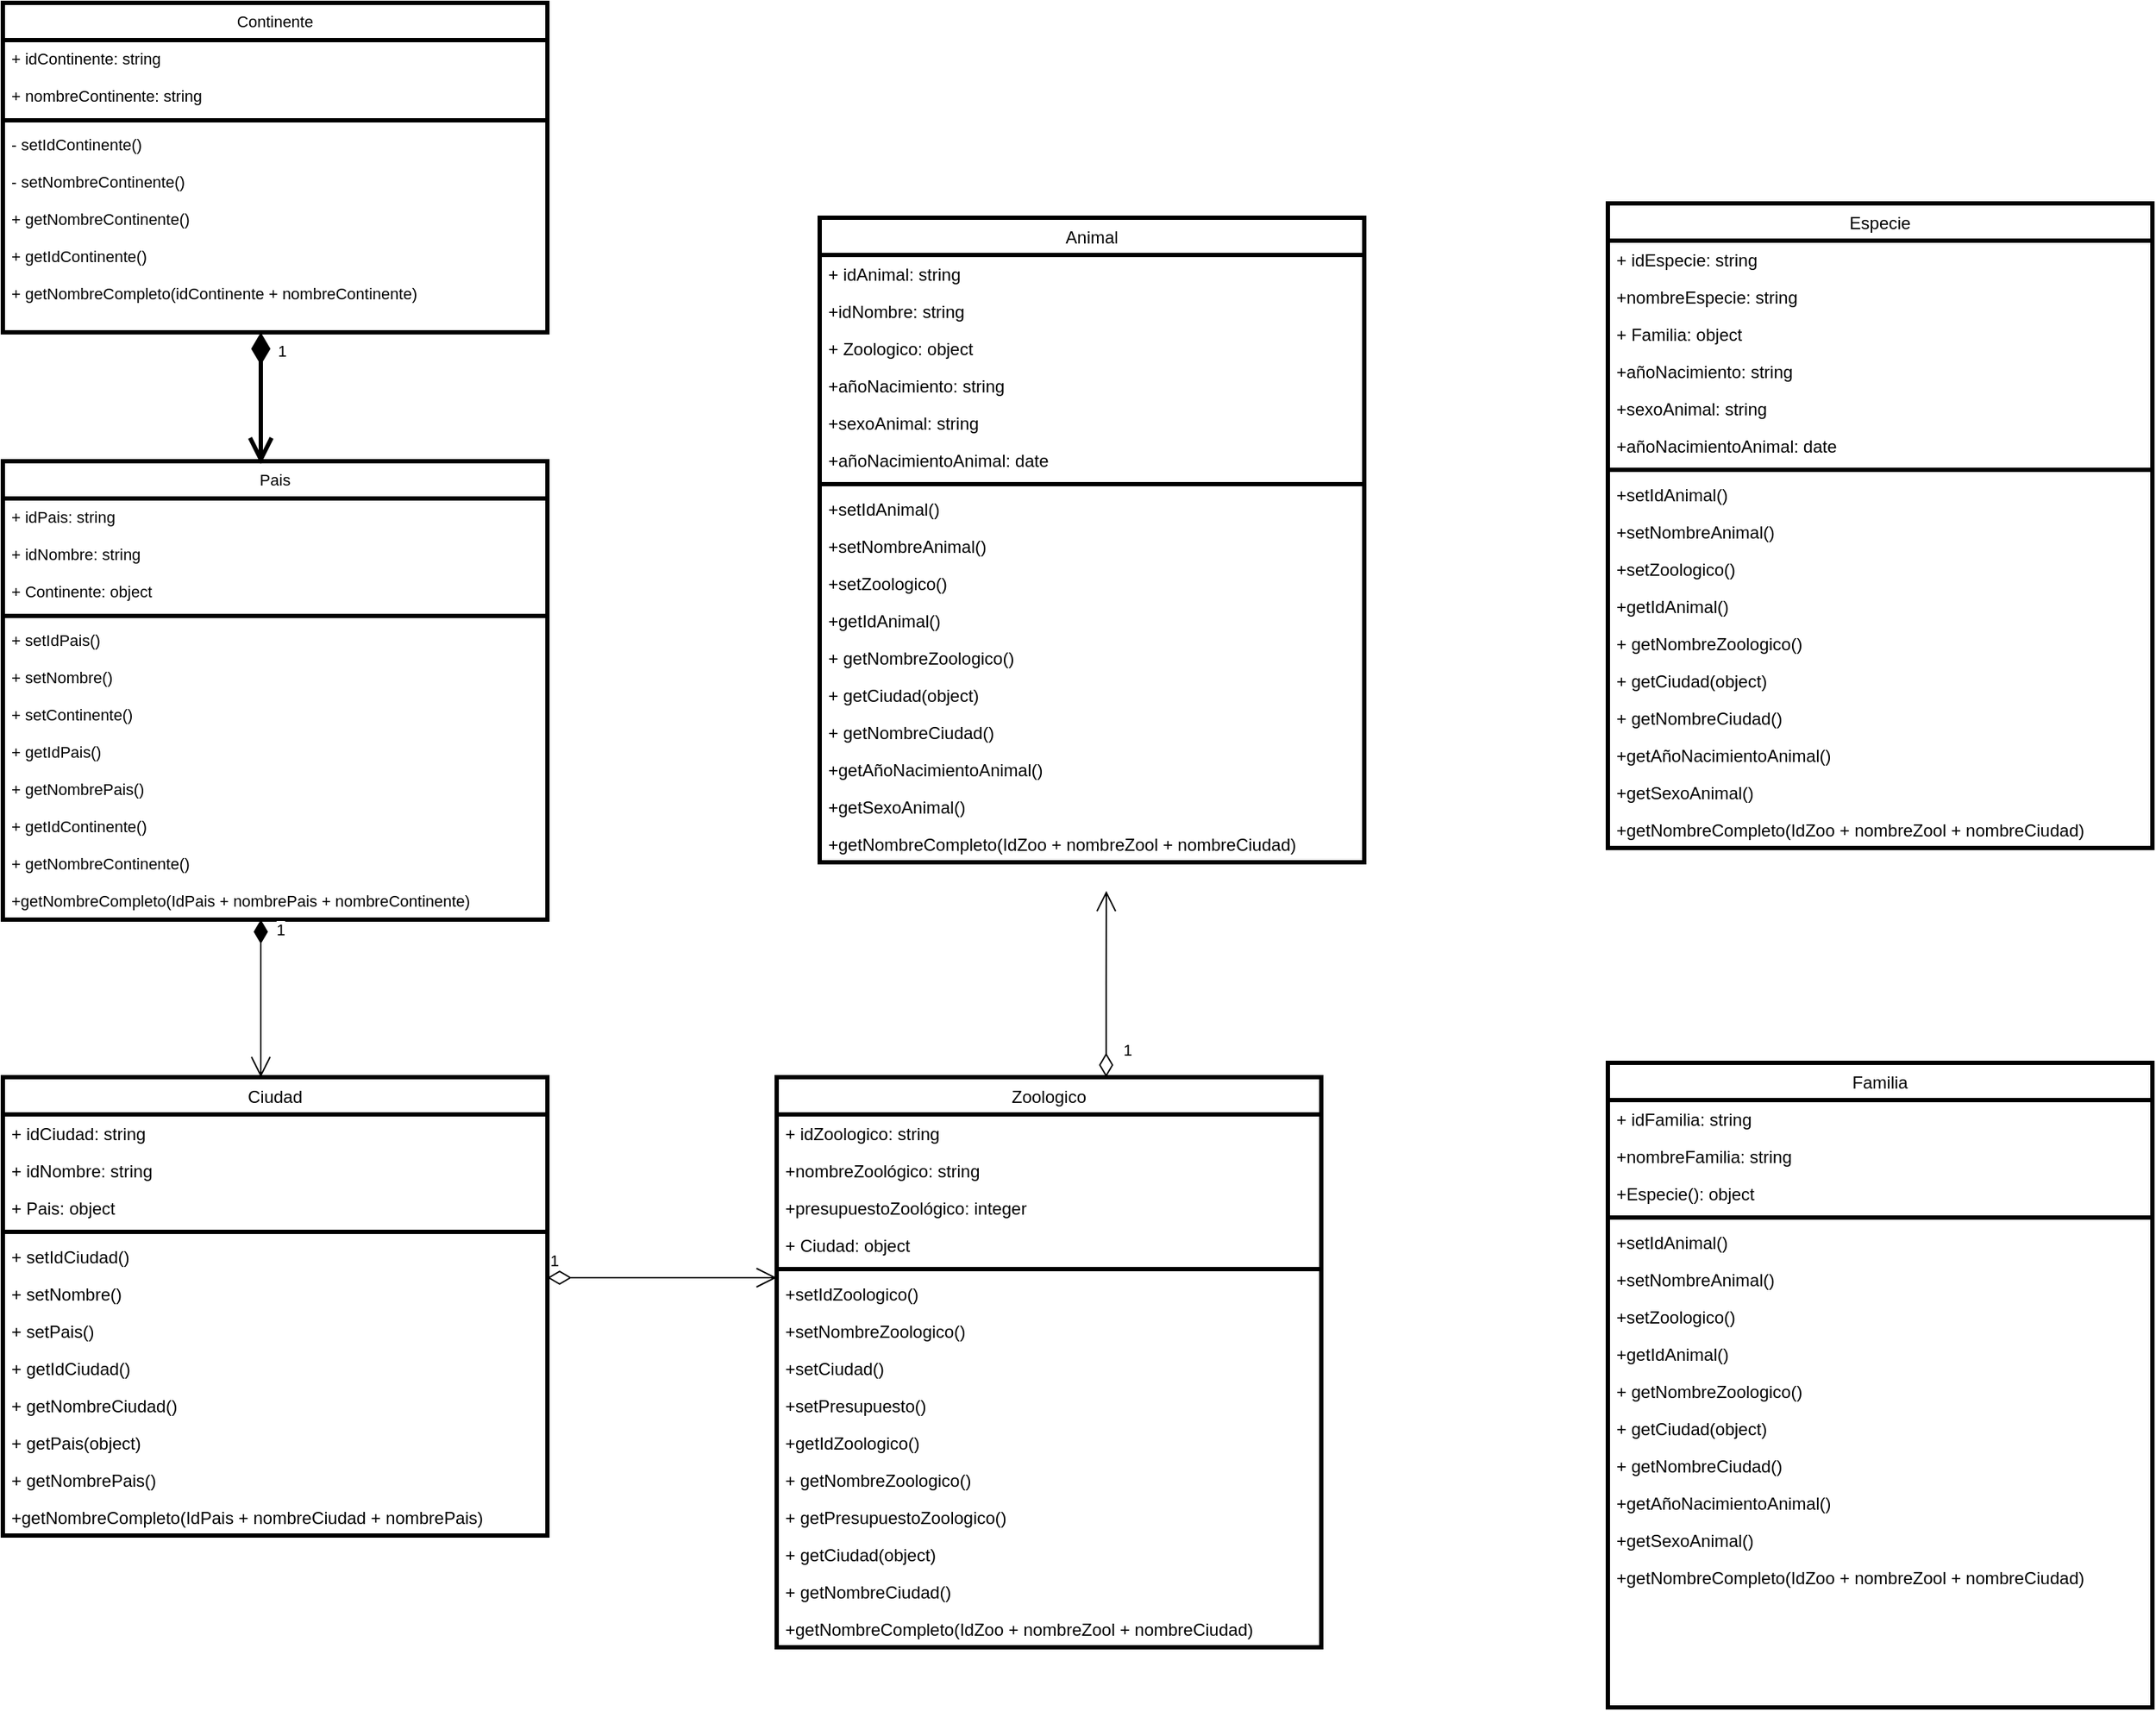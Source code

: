 <mxfile version="24.6.4" type="github">
  <diagram id="C5RBs43oDa-KdzZeNtuy" name="Page-1">
    <mxGraphModel dx="2465" dy="891" grid="1" gridSize="10" guides="1" tooltips="1" connect="1" arrows="1" fold="1" page="1" pageScale="1" pageWidth="827" pageHeight="1169" math="0" shadow="0">
      <root>
        <mxCell id="WIyWlLk6GJQsqaUBKTNV-0" />
        <mxCell id="WIyWlLk6GJQsqaUBKTNV-1" parent="WIyWlLk6GJQsqaUBKTNV-0" />
        <mxCell id="zkfFHV4jXpPFQw0GAbJ--13" value="Pais&#xa;" style="swimlane;fontStyle=0;align=center;verticalAlign=top;childLayout=stackLayout;horizontal=1;startSize=26;horizontalStack=0;resizeParent=1;resizeLast=0;collapsible=1;marginBottom=0;rounded=0;shadow=0;strokeWidth=3;fontSize=11;" parent="WIyWlLk6GJQsqaUBKTNV-1" vertex="1">
          <mxGeometry x="-780" y="350" width="380" height="320" as="geometry">
            <mxRectangle x="340" y="380" width="170" height="26" as="alternateBounds" />
          </mxGeometry>
        </mxCell>
        <mxCell id="j_2pkILkcGilRejeMtLn-5" value="+ idPais: string" style="text;align=left;verticalAlign=top;spacingLeft=4;spacingRight=4;overflow=hidden;rotatable=0;points=[[0,0.5],[1,0.5]];portConstraint=eastwest;strokeWidth=3;shadow=0;fontSize=11;fontStyle=0" parent="zkfFHV4jXpPFQw0GAbJ--13" vertex="1">
          <mxGeometry y="26" width="380" height="26" as="geometry" />
        </mxCell>
        <mxCell id="j_2pkILkcGilRejeMtLn-4" value="+ idNombre: string" style="text;align=left;verticalAlign=top;spacingLeft=4;spacingRight=4;overflow=hidden;rotatable=0;points=[[0,0.5],[1,0.5]];portConstraint=eastwest;strokeWidth=3;shadow=0;fontSize=11;fontStyle=0" parent="zkfFHV4jXpPFQw0GAbJ--13" vertex="1">
          <mxGeometry y="52" width="380" height="26" as="geometry" />
        </mxCell>
        <mxCell id="zkfFHV4jXpPFQw0GAbJ--14" value="+ Continente: object" style="text;align=left;verticalAlign=top;spacingLeft=4;spacingRight=4;overflow=hidden;rotatable=0;points=[[0,0.5],[1,0.5]];portConstraint=eastwest;strokeWidth=3;shadow=0;fontSize=11;fontStyle=0" parent="zkfFHV4jXpPFQw0GAbJ--13" vertex="1">
          <mxGeometry y="78" width="380" height="26" as="geometry" />
        </mxCell>
        <mxCell id="zkfFHV4jXpPFQw0GAbJ--15" value="" style="line;html=1;strokeWidth=3;align=left;verticalAlign=middle;spacingTop=-1;spacingLeft=3;spacingRight=3;rotatable=0;labelPosition=right;points=[];portConstraint=eastwest;shadow=0;fontSize=11;fontStyle=0" parent="zkfFHV4jXpPFQw0GAbJ--13" vertex="1">
          <mxGeometry y="104" width="380" height="8" as="geometry" />
        </mxCell>
        <mxCell id="j_2pkILkcGilRejeMtLn-6" value="+ setIdPais()&#xa;" style="text;align=left;verticalAlign=top;spacingLeft=4;spacingRight=4;overflow=hidden;rotatable=0;points=[[0,0.5],[1,0.5]];portConstraint=eastwest;strokeWidth=3;shadow=0;fontSize=11;fontStyle=0" parent="zkfFHV4jXpPFQw0GAbJ--13" vertex="1">
          <mxGeometry y="112" width="380" height="26" as="geometry" />
        </mxCell>
        <mxCell id="j_2pkILkcGilRejeMtLn-7" value="+ setNombre()" style="text;align=left;verticalAlign=top;spacingLeft=4;spacingRight=4;overflow=hidden;rotatable=0;points=[[0,0.5],[1,0.5]];portConstraint=eastwest;strokeWidth=3;shadow=0;fontSize=11;fontStyle=0" parent="zkfFHV4jXpPFQw0GAbJ--13" vertex="1">
          <mxGeometry y="138" width="380" height="26" as="geometry" />
        </mxCell>
        <mxCell id="j_2pkILkcGilRejeMtLn-8" value="+ setContinente()" style="text;align=left;verticalAlign=top;spacingLeft=4;spacingRight=4;overflow=hidden;rotatable=0;points=[[0,0.5],[1,0.5]];portConstraint=eastwest;strokeWidth=3;shadow=0;fontSize=11;fontStyle=0" parent="zkfFHV4jXpPFQw0GAbJ--13" vertex="1">
          <mxGeometry y="164" width="380" height="26" as="geometry" />
        </mxCell>
        <mxCell id="j_2pkILkcGilRejeMtLn-9" value="+ getIdPais()" style="text;align=left;verticalAlign=top;spacingLeft=4;spacingRight=4;overflow=hidden;rotatable=0;points=[[0,0.5],[1,0.5]];portConstraint=eastwest;strokeWidth=3;shadow=0;fontSize=11;fontStyle=0" parent="zkfFHV4jXpPFQw0GAbJ--13" vertex="1">
          <mxGeometry y="190" width="380" height="26" as="geometry" />
        </mxCell>
        <mxCell id="j_2pkILkcGilRejeMtLn-10" value="+ getNombrePais()" style="text;align=left;verticalAlign=top;spacingLeft=4;spacingRight=4;overflow=hidden;rotatable=0;points=[[0,0.5],[1,0.5]];portConstraint=eastwest;strokeWidth=3;shadow=0;fontSize=11;fontStyle=0" parent="zkfFHV4jXpPFQw0GAbJ--13" vertex="1">
          <mxGeometry y="216" width="380" height="26" as="geometry" />
        </mxCell>
        <mxCell id="j_2pkILkcGilRejeMtLn-11" value="+ getIdContinente()" style="text;align=left;verticalAlign=top;spacingLeft=4;spacingRight=4;overflow=hidden;rotatable=0;points=[[0,0.5],[1,0.5]];portConstraint=eastwest;strokeWidth=3;shadow=0;fontSize=11;fontStyle=0" parent="zkfFHV4jXpPFQw0GAbJ--13" vertex="1">
          <mxGeometry y="242" width="380" height="26" as="geometry" />
        </mxCell>
        <mxCell id="j_2pkILkcGilRejeMtLn-17" value="+ getNombreContinente()" style="text;align=left;verticalAlign=top;spacingLeft=4;spacingRight=4;overflow=hidden;rotatable=0;points=[[0,0.5],[1,0.5]];portConstraint=eastwest;strokeWidth=3;shadow=0;fontSize=11;fontStyle=0" parent="zkfFHV4jXpPFQw0GAbJ--13" vertex="1">
          <mxGeometry y="268" width="380" height="26" as="geometry" />
        </mxCell>
        <mxCell id="j_2pkILkcGilRejeMtLn-12" value="+getNombreCompleto(IdPais + nombrePais + nombreContinente)" style="text;align=left;verticalAlign=top;spacingLeft=4;spacingRight=4;overflow=hidden;rotatable=0;points=[[0,0.5],[1,0.5]];portConstraint=eastwest;strokeWidth=3;shadow=0;fontSize=11;fontStyle=0" parent="zkfFHV4jXpPFQw0GAbJ--13" vertex="1">
          <mxGeometry y="294" width="380" height="26" as="geometry" />
        </mxCell>
        <mxCell id="zkfFHV4jXpPFQw0GAbJ--17" value="Continente" style="swimlane;fontStyle=0;align=center;verticalAlign=top;childLayout=stackLayout;horizontal=1;startSize=26;horizontalStack=0;resizeParent=1;resizeLast=0;collapsible=1;marginBottom=0;rounded=0;shadow=0;strokeWidth=3;fontSize=11;" parent="WIyWlLk6GJQsqaUBKTNV-1" vertex="1">
          <mxGeometry x="-780" y="30" width="380" height="230" as="geometry">
            <mxRectangle x="550" y="140" width="160" height="26" as="alternateBounds" />
          </mxGeometry>
        </mxCell>
        <mxCell id="zkfFHV4jXpPFQw0GAbJ--18" value="+ idContinente: string" style="text;align=left;verticalAlign=top;spacingLeft=4;spacingRight=4;overflow=hidden;rotatable=0;points=[[0,0.5],[1,0.5]];portConstraint=eastwest;strokeWidth=3;shadow=0;fontSize=11;fontStyle=0" parent="zkfFHV4jXpPFQw0GAbJ--17" vertex="1">
          <mxGeometry y="26" width="380" height="26" as="geometry" />
        </mxCell>
        <mxCell id="j_2pkILkcGilRejeMtLn-14" value="+ nombreContinente: string" style="text;align=left;verticalAlign=top;spacingLeft=4;spacingRight=4;overflow=hidden;rotatable=0;points=[[0,0.5],[1,0.5]];portConstraint=eastwest;rounded=0;shadow=0;html=0;strokeWidth=3;fontSize=11;fontStyle=0" parent="zkfFHV4jXpPFQw0GAbJ--17" vertex="1">
          <mxGeometry y="52" width="380" height="26" as="geometry" />
        </mxCell>
        <mxCell id="zkfFHV4jXpPFQw0GAbJ--23" value="" style="line;html=1;strokeWidth=3;align=left;verticalAlign=middle;spacingTop=-1;spacingLeft=3;spacingRight=3;rotatable=0;labelPosition=right;points=[];portConstraint=eastwest;shadow=0;fontSize=11;fontStyle=0" parent="zkfFHV4jXpPFQw0GAbJ--17" vertex="1">
          <mxGeometry y="78" width="380" height="8" as="geometry" />
        </mxCell>
        <mxCell id="zkfFHV4jXpPFQw0GAbJ--24" value="- setIdContinente()" style="text;align=left;verticalAlign=top;spacingLeft=4;spacingRight=4;overflow=hidden;rotatable=0;points=[[0,0.5],[1,0.5]];portConstraint=eastwest;strokeWidth=3;shadow=0;fontSize=11;fontStyle=0" parent="zkfFHV4jXpPFQw0GAbJ--17" vertex="1">
          <mxGeometry y="86" width="380" height="26" as="geometry" />
        </mxCell>
        <mxCell id="zkfFHV4jXpPFQw0GAbJ--25" value="- setNombreContinente()&#xa;" style="text;align=left;verticalAlign=top;spacingLeft=4;spacingRight=4;overflow=hidden;rotatable=0;points=[[0,0.5],[1,0.5]];portConstraint=eastwest;strokeWidth=3;shadow=0;fontSize=11;fontStyle=0" parent="zkfFHV4jXpPFQw0GAbJ--17" vertex="1">
          <mxGeometry y="112" width="380" height="26" as="geometry" />
        </mxCell>
        <mxCell id="j_2pkILkcGilRejeMtLn-1" value="+ getNombreContinente()" style="text;align=left;verticalAlign=top;spacingLeft=4;spacingRight=4;overflow=hidden;rotatable=0;points=[[0,0.5],[1,0.5]];portConstraint=eastwest;strokeWidth=3;shadow=0;fontSize=11;fontStyle=0" parent="zkfFHV4jXpPFQw0GAbJ--17" vertex="1">
          <mxGeometry y="138" width="380" height="26" as="geometry" />
        </mxCell>
        <mxCell id="j_2pkILkcGilRejeMtLn-2" value="+ getIdContinente()&#xa;" style="text;align=left;verticalAlign=top;spacingLeft=4;spacingRight=4;overflow=hidden;rotatable=0;points=[[0,0.5],[1,0.5]];portConstraint=eastwest;strokeWidth=3;shadow=0;fontSize=11;fontStyle=0" parent="zkfFHV4jXpPFQw0GAbJ--17" vertex="1">
          <mxGeometry y="164" width="380" height="26" as="geometry" />
        </mxCell>
        <mxCell id="j_2pkILkcGilRejeMtLn-3" value="+ getNombreCompleto(idContinente + nombreContinente)&#xa;" style="text;align=left;verticalAlign=top;spacingLeft=4;spacingRight=4;overflow=hidden;rotatable=0;points=[[0,0.5],[1,0.5]];portConstraint=eastwest;strokeWidth=3;shadow=0;fontSize=11;fontStyle=0" parent="zkfFHV4jXpPFQw0GAbJ--17" vertex="1">
          <mxGeometry y="190" width="380" height="26" as="geometry" />
        </mxCell>
        <mxCell id="j_2pkILkcGilRejeMtLn-19" value="Ciudad" style="swimlane;fontStyle=0;align=center;verticalAlign=top;childLayout=stackLayout;horizontal=1;startSize=26;horizontalStack=0;resizeParent=1;resizeLast=0;collapsible=1;marginBottom=0;rounded=0;shadow=0;strokeWidth=3;fontSize=12;" parent="WIyWlLk6GJQsqaUBKTNV-1" vertex="1">
          <mxGeometry x="-780" y="780" width="380" height="320" as="geometry">
            <mxRectangle x="340" y="380" width="170" height="26" as="alternateBounds" />
          </mxGeometry>
        </mxCell>
        <mxCell id="j_2pkILkcGilRejeMtLn-20" value="+ idCiudad: string" style="text;align=left;verticalAlign=top;spacingLeft=4;spacingRight=4;overflow=hidden;rotatable=0;points=[[0,0.5],[1,0.5]];portConstraint=eastwest;fontSize=12;fontStyle=0;strokeWidth=3;" parent="j_2pkILkcGilRejeMtLn-19" vertex="1">
          <mxGeometry y="26" width="380" height="26" as="geometry" />
        </mxCell>
        <mxCell id="j_2pkILkcGilRejeMtLn-21" value="+ idNombre: string" style="text;align=left;verticalAlign=top;spacingLeft=4;spacingRight=4;overflow=hidden;rotatable=0;points=[[0,0.5],[1,0.5]];portConstraint=eastwest;fontSize=12;fontStyle=0;strokeWidth=3;" parent="j_2pkILkcGilRejeMtLn-19" vertex="1">
          <mxGeometry y="52" width="380" height="26" as="geometry" />
        </mxCell>
        <mxCell id="j_2pkILkcGilRejeMtLn-22" value="+ Pais: object" style="text;align=left;verticalAlign=top;spacingLeft=4;spacingRight=4;overflow=hidden;rotatable=0;points=[[0,0.5],[1,0.5]];portConstraint=eastwest;fontSize=12;fontStyle=0;strokeWidth=3;" parent="j_2pkILkcGilRejeMtLn-19" vertex="1">
          <mxGeometry y="78" width="380" height="26" as="geometry" />
        </mxCell>
        <mxCell id="j_2pkILkcGilRejeMtLn-23" value="" style="line;html=1;strokeWidth=3;align=left;verticalAlign=middle;spacingTop=-1;spacingLeft=3;spacingRight=3;rotatable=0;labelPosition=right;points=[];portConstraint=eastwest;fontSize=12;fontStyle=0" parent="j_2pkILkcGilRejeMtLn-19" vertex="1">
          <mxGeometry y="104" width="380" height="8" as="geometry" />
        </mxCell>
        <mxCell id="j_2pkILkcGilRejeMtLn-24" value="+ setIdCiudad()&#xa;" style="text;align=left;verticalAlign=top;spacingLeft=4;spacingRight=4;overflow=hidden;rotatable=0;points=[[0,0.5],[1,0.5]];portConstraint=eastwest;fontSize=12;fontStyle=0;strokeWidth=3;" parent="j_2pkILkcGilRejeMtLn-19" vertex="1">
          <mxGeometry y="112" width="380" height="26" as="geometry" />
        </mxCell>
        <mxCell id="j_2pkILkcGilRejeMtLn-25" value="+ setNombre()" style="text;align=left;verticalAlign=top;spacingLeft=4;spacingRight=4;overflow=hidden;rotatable=0;points=[[0,0.5],[1,0.5]];portConstraint=eastwest;fontSize=12;fontStyle=0;strokeWidth=3;" parent="j_2pkILkcGilRejeMtLn-19" vertex="1">
          <mxGeometry y="138" width="380" height="26" as="geometry" />
        </mxCell>
        <mxCell id="j_2pkILkcGilRejeMtLn-26" value="+ setPais()" style="text;align=left;verticalAlign=top;spacingLeft=4;spacingRight=4;overflow=hidden;rotatable=0;points=[[0,0.5],[1,0.5]];portConstraint=eastwest;fontSize=12;fontStyle=0;strokeWidth=3;" parent="j_2pkILkcGilRejeMtLn-19" vertex="1">
          <mxGeometry y="164" width="380" height="26" as="geometry" />
        </mxCell>
        <mxCell id="j_2pkILkcGilRejeMtLn-27" value="+ getIdCiudad()" style="text;align=left;verticalAlign=top;spacingLeft=4;spacingRight=4;overflow=hidden;rotatable=0;points=[[0,0.5],[1,0.5]];portConstraint=eastwest;fontSize=12;fontStyle=0;strokeWidth=3;" parent="j_2pkILkcGilRejeMtLn-19" vertex="1">
          <mxGeometry y="190" width="380" height="26" as="geometry" />
        </mxCell>
        <mxCell id="j_2pkILkcGilRejeMtLn-28" value="+ getNombreCiudad()" style="text;align=left;verticalAlign=top;spacingLeft=4;spacingRight=4;overflow=hidden;rotatable=0;points=[[0,0.5],[1,0.5]];portConstraint=eastwest;fontSize=12;fontStyle=0;strokeWidth=3;" parent="j_2pkILkcGilRejeMtLn-19" vertex="1">
          <mxGeometry y="216" width="380" height="26" as="geometry" />
        </mxCell>
        <mxCell id="j_2pkILkcGilRejeMtLn-29" value="+ getPais(object)" style="text;align=left;verticalAlign=top;spacingLeft=4;spacingRight=4;overflow=hidden;rotatable=0;points=[[0,0.5],[1,0.5]];portConstraint=eastwest;fontSize=12;fontStyle=0;strokeWidth=3;" parent="j_2pkILkcGilRejeMtLn-19" vertex="1">
          <mxGeometry y="242" width="380" height="26" as="geometry" />
        </mxCell>
        <mxCell id="j_2pkILkcGilRejeMtLn-30" value="+ getNombrePais()" style="text;align=left;verticalAlign=top;spacingLeft=4;spacingRight=4;overflow=hidden;rotatable=0;points=[[0,0.5],[1,0.5]];portConstraint=eastwest;fontSize=12;fontStyle=0;strokeWidth=3;" parent="j_2pkILkcGilRejeMtLn-19" vertex="1">
          <mxGeometry y="268" width="380" height="26" as="geometry" />
        </mxCell>
        <mxCell id="j_2pkILkcGilRejeMtLn-31" value="+getNombreCompleto(IdPais + nombreCiudad + nombrePais)" style="text;align=left;verticalAlign=top;spacingLeft=4;spacingRight=4;overflow=hidden;rotatable=0;points=[[0,0.5],[1,0.5]];portConstraint=eastwest;fontSize=12;fontStyle=0;strokeWidth=3;" parent="j_2pkILkcGilRejeMtLn-19" vertex="1">
          <mxGeometry y="294" width="380" height="26" as="geometry" />
        </mxCell>
        <mxCell id="9X3YsnqQih7vZV7oQVS9-8" value="1" style="endArrow=open;html=1;endSize=12;startArrow=diamondThin;startSize=14;startFill=1;edgeStyle=orthogonalEdgeStyle;align=left;verticalAlign=bottom;rounded=0;fontStyle=0" parent="WIyWlLk6GJQsqaUBKTNV-1" edge="1">
          <mxGeometry x="-0.523" y="13" relative="1" as="geometry">
            <mxPoint x="-600" y="670" as="sourcePoint" />
            <mxPoint x="-600" y="780" as="targetPoint" />
            <Array as="points">
              <mxPoint x="-600" y="760" />
              <mxPoint x="-600" y="760" />
            </Array>
            <mxPoint x="-4" y="-10" as="offset" />
          </mxGeometry>
        </mxCell>
        <mxCell id="9X3YsnqQih7vZV7oQVS9-9" value="1" style="endArrow=open;html=1;endSize=12;startArrow=diamondThin;startSize=14;startFill=1;edgeStyle=orthogonalEdgeStyle;align=left;verticalAlign=bottom;rounded=0;strokeWidth=3;shadow=0;fontSize=11;fontStyle=0" parent="WIyWlLk6GJQsqaUBKTNV-1" edge="1">
          <mxGeometry x="-0.522" y="10" relative="1" as="geometry">
            <mxPoint x="-600" y="260" as="sourcePoint" />
            <mxPoint x="-600" y="352" as="targetPoint" />
            <Array as="points">
              <mxPoint x="-600" y="349" />
            </Array>
            <mxPoint as="offset" />
          </mxGeometry>
        </mxCell>
        <mxCell id="9X3YsnqQih7vZV7oQVS9-10" value="Zoologico" style="swimlane;fontStyle=0;align=center;verticalAlign=top;childLayout=stackLayout;horizontal=1;startSize=26;horizontalStack=0;resizeParent=1;resizeLast=0;collapsible=1;marginBottom=0;rounded=0;shadow=0;strokeWidth=3;fontSize=12;" parent="WIyWlLk6GJQsqaUBKTNV-1" vertex="1">
          <mxGeometry x="-240" y="780" width="380" height="398" as="geometry">
            <mxRectangle x="340" y="380" width="170" height="26" as="alternateBounds" />
          </mxGeometry>
        </mxCell>
        <mxCell id="9X3YsnqQih7vZV7oQVS9-11" value="+ idZoologico: string" style="text;align=left;verticalAlign=top;spacingLeft=4;spacingRight=4;overflow=hidden;rotatable=0;points=[[0,0.5],[1,0.5]];portConstraint=eastwest;fontSize=12;fontStyle=0;strokeWidth=3;" parent="9X3YsnqQih7vZV7oQVS9-10" vertex="1">
          <mxGeometry y="26" width="380" height="26" as="geometry" />
        </mxCell>
        <mxCell id="9X3YsnqQih7vZV7oQVS9-12" value="+nombreZoológico: string" style="text;align=left;verticalAlign=top;spacingLeft=4;spacingRight=4;overflow=hidden;rotatable=0;points=[[0,0.5],[1,0.5]];portConstraint=eastwest;fontSize=12;fontStyle=0;strokeWidth=3;" parent="9X3YsnqQih7vZV7oQVS9-10" vertex="1">
          <mxGeometry y="52" width="380" height="26" as="geometry" />
        </mxCell>
        <mxCell id="9X3YsnqQih7vZV7oQVS9-42" value="+presupuestoZoológico: integer" style="text;align=left;verticalAlign=top;spacingLeft=4;spacingRight=4;overflow=hidden;rotatable=0;points=[[0,0.5],[1,0.5]];portConstraint=eastwest;fontSize=12;fontStyle=0;strokeWidth=3;" parent="9X3YsnqQih7vZV7oQVS9-10" vertex="1">
          <mxGeometry y="78" width="380" height="26" as="geometry" />
        </mxCell>
        <mxCell id="9X3YsnqQih7vZV7oQVS9-13" value="+ Ciudad: object" style="text;align=left;verticalAlign=top;spacingLeft=4;spacingRight=4;overflow=hidden;rotatable=0;points=[[0,0.5],[1,0.5]];portConstraint=eastwest;fontSize=12;fontStyle=0;strokeWidth=3;" parent="9X3YsnqQih7vZV7oQVS9-10" vertex="1">
          <mxGeometry y="104" width="380" height="26" as="geometry" />
        </mxCell>
        <mxCell id="9X3YsnqQih7vZV7oQVS9-14" value="" style="line;html=1;strokeWidth=3;align=left;verticalAlign=middle;spacingTop=-1;spacingLeft=3;spacingRight=3;rotatable=0;labelPosition=right;points=[];portConstraint=eastwest;fontSize=12;fontStyle=0" parent="9X3YsnqQih7vZV7oQVS9-10" vertex="1">
          <mxGeometry y="130" width="380" height="8" as="geometry" />
        </mxCell>
        <mxCell id="9X3YsnqQih7vZV7oQVS9-15" value="+setIdZoologico()" style="text;align=left;verticalAlign=top;spacingLeft=4;spacingRight=4;overflow=hidden;rotatable=0;points=[[0,0.5],[1,0.5]];portConstraint=eastwest;fontSize=12;fontStyle=0;strokeWidth=3;" parent="9X3YsnqQih7vZV7oQVS9-10" vertex="1">
          <mxGeometry y="138" width="380" height="26" as="geometry" />
        </mxCell>
        <mxCell id="9X3YsnqQih7vZV7oQVS9-16" value="+setNombreZoologico()" style="text;align=left;verticalAlign=top;spacingLeft=4;spacingRight=4;overflow=hidden;rotatable=0;points=[[0,0.5],[1,0.5]];portConstraint=eastwest;fontSize=12;fontStyle=0;strokeWidth=3;" parent="9X3YsnqQih7vZV7oQVS9-10" vertex="1">
          <mxGeometry y="164" width="380" height="26" as="geometry" />
        </mxCell>
        <mxCell id="9X3YsnqQih7vZV7oQVS9-17" value="+setCiudad()" style="text;align=left;verticalAlign=top;spacingLeft=4;spacingRight=4;overflow=hidden;rotatable=0;points=[[0,0.5],[1,0.5]];portConstraint=eastwest;fontSize=12;fontStyle=0;strokeWidth=3;" parent="9X3YsnqQih7vZV7oQVS9-10" vertex="1">
          <mxGeometry y="190" width="380" height="26" as="geometry" />
        </mxCell>
        <mxCell id="9X3YsnqQih7vZV7oQVS9-44" value="+setPresupuesto()" style="text;align=left;verticalAlign=top;spacingLeft=4;spacingRight=4;overflow=hidden;rotatable=0;points=[[0,0.5],[1,0.5]];portConstraint=eastwest;fontSize=12;fontStyle=0;strokeWidth=3;" parent="9X3YsnqQih7vZV7oQVS9-10" vertex="1">
          <mxGeometry y="216" width="380" height="26" as="geometry" />
        </mxCell>
        <mxCell id="9X3YsnqQih7vZV7oQVS9-18" value="+getIdZoologico()" style="text;align=left;verticalAlign=top;spacingLeft=4;spacingRight=4;overflow=hidden;rotatable=0;points=[[0,0.5],[1,0.5]];portConstraint=eastwest;fontSize=12;fontStyle=0;strokeWidth=3;" parent="9X3YsnqQih7vZV7oQVS9-10" vertex="1">
          <mxGeometry y="242" width="380" height="26" as="geometry" />
        </mxCell>
        <mxCell id="9X3YsnqQih7vZV7oQVS9-19" value="+ getNombreZoologico()" style="text;align=left;verticalAlign=top;spacingLeft=4;spacingRight=4;overflow=hidden;rotatable=0;points=[[0,0.5],[1,0.5]];portConstraint=eastwest;fontSize=12;fontStyle=0;strokeWidth=3;" parent="9X3YsnqQih7vZV7oQVS9-10" vertex="1">
          <mxGeometry y="268" width="380" height="26" as="geometry" />
        </mxCell>
        <mxCell id="9X3YsnqQih7vZV7oQVS9-43" value="+ getPresupuestoZoologico()" style="text;align=left;verticalAlign=top;spacingLeft=4;spacingRight=4;overflow=hidden;rotatable=0;points=[[0,0.5],[1,0.5]];portConstraint=eastwest;fontSize=12;fontStyle=0;strokeWidth=3;" parent="9X3YsnqQih7vZV7oQVS9-10" vertex="1">
          <mxGeometry y="294" width="380" height="26" as="geometry" />
        </mxCell>
        <mxCell id="9X3YsnqQih7vZV7oQVS9-20" value="+ getCiudad(object)" style="text;align=left;verticalAlign=top;spacingLeft=4;spacingRight=4;overflow=hidden;rotatable=0;points=[[0,0.5],[1,0.5]];portConstraint=eastwest;fontSize=12;fontStyle=0;strokeWidth=3;" parent="9X3YsnqQih7vZV7oQVS9-10" vertex="1">
          <mxGeometry y="320" width="380" height="26" as="geometry" />
        </mxCell>
        <mxCell id="9X3YsnqQih7vZV7oQVS9-21" value="+ getNombreCiudad()" style="text;align=left;verticalAlign=top;spacingLeft=4;spacingRight=4;overflow=hidden;rotatable=0;points=[[0,0.5],[1,0.5]];portConstraint=eastwest;fontSize=12;fontStyle=0;strokeWidth=3;" parent="9X3YsnqQih7vZV7oQVS9-10" vertex="1">
          <mxGeometry y="346" width="380" height="26" as="geometry" />
        </mxCell>
        <mxCell id="9X3YsnqQih7vZV7oQVS9-22" value="+getNombreCompleto(IdZoo + nombreZool + nombreCiudad)" style="text;align=left;verticalAlign=top;spacingLeft=4;spacingRight=4;overflow=hidden;rotatable=0;points=[[0,0.5],[1,0.5]];portConstraint=eastwest;fontSize=12;fontStyle=0;strokeWidth=3;" parent="9X3YsnqQih7vZV7oQVS9-10" vertex="1">
          <mxGeometry y="372" width="380" height="26" as="geometry" />
        </mxCell>
        <mxCell id="9X3YsnqQih7vZV7oQVS9-24" value="Animal" style="swimlane;fontStyle=0;align=center;verticalAlign=top;childLayout=stackLayout;horizontal=1;startSize=26;horizontalStack=0;resizeParent=1;resizeLast=0;collapsible=1;marginBottom=0;rounded=0;shadow=0;strokeWidth=3;fontSize=12;" parent="WIyWlLk6GJQsqaUBKTNV-1" vertex="1">
          <mxGeometry x="-210" y="180" width="380" height="450" as="geometry">
            <mxRectangle x="340" y="380" width="170" height="26" as="alternateBounds" />
          </mxGeometry>
        </mxCell>
        <mxCell id="9X3YsnqQih7vZV7oQVS9-25" value="+ idAnimal: string" style="text;align=left;verticalAlign=top;spacingLeft=4;spacingRight=4;overflow=hidden;rotatable=0;points=[[0,0.5],[1,0.5]];portConstraint=eastwest;fontSize=12;fontStyle=0;strokeWidth=3;" parent="9X3YsnqQih7vZV7oQVS9-24" vertex="1">
          <mxGeometry y="26" width="380" height="26" as="geometry" />
        </mxCell>
        <mxCell id="9X3YsnqQih7vZV7oQVS9-26" value="+idNombre: string" style="text;align=left;verticalAlign=top;spacingLeft=4;spacingRight=4;overflow=hidden;rotatable=0;points=[[0,0.5],[1,0.5]];portConstraint=eastwest;fontSize=12;fontStyle=0;strokeWidth=3;" parent="9X3YsnqQih7vZV7oQVS9-24" vertex="1">
          <mxGeometry y="52" width="380" height="26" as="geometry" />
        </mxCell>
        <mxCell id="9X3YsnqQih7vZV7oQVS9-27" value="+ Zoologico: object" style="text;align=left;verticalAlign=top;spacingLeft=4;spacingRight=4;overflow=hidden;rotatable=0;points=[[0,0.5],[1,0.5]];portConstraint=eastwest;fontSize=12;fontStyle=0;strokeWidth=3;" parent="9X3YsnqQih7vZV7oQVS9-24" vertex="1">
          <mxGeometry y="78" width="380" height="26" as="geometry" />
        </mxCell>
        <mxCell id="9X3YsnqQih7vZV7oQVS9-40" value="+añoNacimiento: string" style="text;align=left;verticalAlign=top;spacingLeft=4;spacingRight=4;overflow=hidden;rotatable=0;points=[[0,0.5],[1,0.5]];portConstraint=eastwest;fontSize=12;fontStyle=0;strokeWidth=3;" parent="9X3YsnqQih7vZV7oQVS9-24" vertex="1">
          <mxGeometry y="104" width="380" height="26" as="geometry" />
        </mxCell>
        <mxCell id="9X3YsnqQih7vZV7oQVS9-41" value="+sexoAnimal: string" style="text;align=left;verticalAlign=top;spacingLeft=4;spacingRight=4;overflow=hidden;rotatable=0;points=[[0,0.5],[1,0.5]];portConstraint=eastwest;fontSize=12;fontStyle=0;strokeWidth=3;" parent="9X3YsnqQih7vZV7oQVS9-24" vertex="1">
          <mxGeometry y="130" width="380" height="26" as="geometry" />
        </mxCell>
        <mxCell id="9X3YsnqQih7vZV7oQVS9-45" value="+añoNacimientoAnimal: date" style="text;align=left;verticalAlign=top;spacingLeft=4;spacingRight=4;overflow=hidden;rotatable=0;points=[[0,0.5],[1,0.5]];portConstraint=eastwest;fontSize=12;fontStyle=0;strokeWidth=3;" parent="9X3YsnqQih7vZV7oQVS9-24" vertex="1">
          <mxGeometry y="156" width="380" height="26" as="geometry" />
        </mxCell>
        <mxCell id="9X3YsnqQih7vZV7oQVS9-28" value="" style="line;html=1;strokeWidth=3;align=left;verticalAlign=middle;spacingTop=-1;spacingLeft=3;spacingRight=3;rotatable=0;labelPosition=right;points=[];portConstraint=eastwest;fontSize=12;fontStyle=0" parent="9X3YsnqQih7vZV7oQVS9-24" vertex="1">
          <mxGeometry y="182" width="380" height="8" as="geometry" />
        </mxCell>
        <mxCell id="9X3YsnqQih7vZV7oQVS9-29" value="+setIdAnimal()" style="text;align=left;verticalAlign=top;spacingLeft=4;spacingRight=4;overflow=hidden;rotatable=0;points=[[0,0.5],[1,0.5]];portConstraint=eastwest;fontSize=12;fontStyle=0;strokeWidth=3;" parent="9X3YsnqQih7vZV7oQVS9-24" vertex="1">
          <mxGeometry y="190" width="380" height="26" as="geometry" />
        </mxCell>
        <mxCell id="9X3YsnqQih7vZV7oQVS9-30" value="+setNombreAnimal()" style="text;align=left;verticalAlign=top;spacingLeft=4;spacingRight=4;overflow=hidden;rotatable=0;points=[[0,0.5],[1,0.5]];portConstraint=eastwest;fontSize=12;fontStyle=0;strokeWidth=3;" parent="9X3YsnqQih7vZV7oQVS9-24" vertex="1">
          <mxGeometry y="216" width="380" height="26" as="geometry" />
        </mxCell>
        <mxCell id="9X3YsnqQih7vZV7oQVS9-31" value="+setZoologico()" style="text;align=left;verticalAlign=top;spacingLeft=4;spacingRight=4;overflow=hidden;rotatable=0;points=[[0,0.5],[1,0.5]];portConstraint=eastwest;fontSize=12;fontStyle=0;strokeWidth=3;" parent="9X3YsnqQih7vZV7oQVS9-24" vertex="1">
          <mxGeometry y="242" width="380" height="26" as="geometry" />
        </mxCell>
        <mxCell id="9X3YsnqQih7vZV7oQVS9-32" value="+getIdAnimal()" style="text;align=left;verticalAlign=top;spacingLeft=4;spacingRight=4;overflow=hidden;rotatable=0;points=[[0,0.5],[1,0.5]];portConstraint=eastwest;fontSize=12;fontStyle=0;strokeWidth=3;" parent="9X3YsnqQih7vZV7oQVS9-24" vertex="1">
          <mxGeometry y="268" width="380" height="26" as="geometry" />
        </mxCell>
        <mxCell id="9X3YsnqQih7vZV7oQVS9-33" value="+ getNombreZoologico()" style="text;align=left;verticalAlign=top;spacingLeft=4;spacingRight=4;overflow=hidden;rotatable=0;points=[[0,0.5],[1,0.5]];portConstraint=eastwest;fontSize=12;fontStyle=0;strokeWidth=3;" parent="9X3YsnqQih7vZV7oQVS9-24" vertex="1">
          <mxGeometry y="294" width="380" height="26" as="geometry" />
        </mxCell>
        <mxCell id="9X3YsnqQih7vZV7oQVS9-34" value="+ getCiudad(object)" style="text;align=left;verticalAlign=top;spacingLeft=4;spacingRight=4;overflow=hidden;rotatable=0;points=[[0,0.5],[1,0.5]];portConstraint=eastwest;fontSize=12;fontStyle=0;strokeWidth=3;" parent="9X3YsnqQih7vZV7oQVS9-24" vertex="1">
          <mxGeometry y="320" width="380" height="26" as="geometry" />
        </mxCell>
        <mxCell id="9X3YsnqQih7vZV7oQVS9-35" value="+ getNombreCiudad()" style="text;align=left;verticalAlign=top;spacingLeft=4;spacingRight=4;overflow=hidden;rotatable=0;points=[[0,0.5],[1,0.5]];portConstraint=eastwest;fontSize=12;fontStyle=0;strokeWidth=3;" parent="9X3YsnqQih7vZV7oQVS9-24" vertex="1">
          <mxGeometry y="346" width="380" height="26" as="geometry" />
        </mxCell>
        <mxCell id="9X3YsnqQih7vZV7oQVS9-46" value="+getAñoNacimientoAnimal()" style="text;align=left;verticalAlign=top;spacingLeft=4;spacingRight=4;overflow=hidden;rotatable=0;points=[[0,0.5],[1,0.5]];portConstraint=eastwest;fontSize=12;fontStyle=0;strokeWidth=3;" parent="9X3YsnqQih7vZV7oQVS9-24" vertex="1">
          <mxGeometry y="372" width="380" height="26" as="geometry" />
        </mxCell>
        <mxCell id="9X3YsnqQih7vZV7oQVS9-47" value="+getSexoAnimal()" style="text;align=left;verticalAlign=top;spacingLeft=4;spacingRight=4;overflow=hidden;rotatable=0;points=[[0,0.5],[1,0.5]];portConstraint=eastwest;fontSize=12;fontStyle=0;strokeWidth=3;" parent="9X3YsnqQih7vZV7oQVS9-24" vertex="1">
          <mxGeometry y="398" width="380" height="26" as="geometry" />
        </mxCell>
        <mxCell id="9X3YsnqQih7vZV7oQVS9-36" value="+getNombreCompleto(IdZoo + nombreZool + nombreCiudad)" style="text;align=left;verticalAlign=top;spacingLeft=4;spacingRight=4;overflow=hidden;rotatable=0;points=[[0,0.5],[1,0.5]];portConstraint=eastwest;fontSize=12;fontStyle=0;strokeWidth=3;" parent="9X3YsnqQih7vZV7oQVS9-24" vertex="1">
          <mxGeometry y="424" width="380" height="26" as="geometry" />
        </mxCell>
        <mxCell id="9X3YsnqQih7vZV7oQVS9-37" value="1" style="endArrow=open;html=1;endSize=12;startArrow=diamondThin;startSize=14;startFill=0;edgeStyle=orthogonalEdgeStyle;align=left;verticalAlign=bottom;rounded=0;" parent="WIyWlLk6GJQsqaUBKTNV-1" edge="1">
          <mxGeometry x="-1" y="3" relative="1" as="geometry">
            <mxPoint x="-400" y="920" as="sourcePoint" />
            <mxPoint x="-240" y="920" as="targetPoint" />
          </mxGeometry>
        </mxCell>
        <mxCell id="9X3YsnqQih7vZV7oQVS9-39" value="1" style="endArrow=open;html=1;endSize=12;startArrow=diamondThin;startSize=14;startFill=0;edgeStyle=orthogonalEdgeStyle;align=left;verticalAlign=bottom;rounded=0;exitX=0.605;exitY=0;exitDx=0;exitDy=0;exitPerimeter=0;" parent="WIyWlLk6GJQsqaUBKTNV-1" source="9X3YsnqQih7vZV7oQVS9-10" edge="1">
          <mxGeometry x="-0.847" y="-10" relative="1" as="geometry">
            <mxPoint x="-40" y="760" as="sourcePoint" />
            <mxPoint x="-10" y="650" as="targetPoint" />
            <mxPoint as="offset" />
          </mxGeometry>
        </mxCell>
        <mxCell id="9X3YsnqQih7vZV7oQVS9-48" value="Especie" style="swimlane;fontStyle=0;align=center;verticalAlign=top;childLayout=stackLayout;horizontal=1;startSize=26;horizontalStack=0;resizeParent=1;resizeLast=0;collapsible=1;marginBottom=0;rounded=0;shadow=0;strokeWidth=3;fontSize=12;" parent="WIyWlLk6GJQsqaUBKTNV-1" vertex="1">
          <mxGeometry x="340" y="170" width="380" height="450" as="geometry">
            <mxRectangle x="340" y="380" width="170" height="26" as="alternateBounds" />
          </mxGeometry>
        </mxCell>
        <mxCell id="9X3YsnqQih7vZV7oQVS9-49" value="+ idEspecie: string" style="text;align=left;verticalAlign=top;spacingLeft=4;spacingRight=4;overflow=hidden;rotatable=0;points=[[0,0.5],[1,0.5]];portConstraint=eastwest;fontSize=12;fontStyle=0;strokeWidth=3;" parent="9X3YsnqQih7vZV7oQVS9-48" vertex="1">
          <mxGeometry y="26" width="380" height="26" as="geometry" />
        </mxCell>
        <mxCell id="9X3YsnqQih7vZV7oQVS9-50" value="+nombreEspecie: string" style="text;align=left;verticalAlign=top;spacingLeft=4;spacingRight=4;overflow=hidden;rotatable=0;points=[[0,0.5],[1,0.5]];portConstraint=eastwest;fontSize=12;fontStyle=0;strokeWidth=3;" parent="9X3YsnqQih7vZV7oQVS9-48" vertex="1">
          <mxGeometry y="52" width="380" height="26" as="geometry" />
        </mxCell>
        <mxCell id="9X3YsnqQih7vZV7oQVS9-51" value="+ Familia: object" style="text;align=left;verticalAlign=top;spacingLeft=4;spacingRight=4;overflow=hidden;rotatable=0;points=[[0,0.5],[1,0.5]];portConstraint=eastwest;fontSize=12;fontStyle=0;strokeWidth=3;" parent="9X3YsnqQih7vZV7oQVS9-48" vertex="1">
          <mxGeometry y="78" width="380" height="26" as="geometry" />
        </mxCell>
        <mxCell id="9X3YsnqQih7vZV7oQVS9-52" value="+añoNacimiento: string" style="text;align=left;verticalAlign=top;spacingLeft=4;spacingRight=4;overflow=hidden;rotatable=0;points=[[0,0.5],[1,0.5]];portConstraint=eastwest;fontSize=12;fontStyle=0;strokeWidth=3;" parent="9X3YsnqQih7vZV7oQVS9-48" vertex="1">
          <mxGeometry y="104" width="380" height="26" as="geometry" />
        </mxCell>
        <mxCell id="9X3YsnqQih7vZV7oQVS9-53" value="+sexoAnimal: string" style="text;align=left;verticalAlign=top;spacingLeft=4;spacingRight=4;overflow=hidden;rotatable=0;points=[[0,0.5],[1,0.5]];portConstraint=eastwest;fontSize=12;fontStyle=0;strokeWidth=3;" parent="9X3YsnqQih7vZV7oQVS9-48" vertex="1">
          <mxGeometry y="130" width="380" height="26" as="geometry" />
        </mxCell>
        <mxCell id="9X3YsnqQih7vZV7oQVS9-54" value="+añoNacimientoAnimal: date" style="text;align=left;verticalAlign=top;spacingLeft=4;spacingRight=4;overflow=hidden;rotatable=0;points=[[0,0.5],[1,0.5]];portConstraint=eastwest;fontSize=12;fontStyle=0;strokeWidth=3;" parent="9X3YsnqQih7vZV7oQVS9-48" vertex="1">
          <mxGeometry y="156" width="380" height="26" as="geometry" />
        </mxCell>
        <mxCell id="9X3YsnqQih7vZV7oQVS9-55" value="" style="line;html=1;strokeWidth=3;align=left;verticalAlign=middle;spacingTop=-1;spacingLeft=3;spacingRight=3;rotatable=0;labelPosition=right;points=[];portConstraint=eastwest;fontSize=12;fontStyle=0" parent="9X3YsnqQih7vZV7oQVS9-48" vertex="1">
          <mxGeometry y="182" width="380" height="8" as="geometry" />
        </mxCell>
        <mxCell id="9X3YsnqQih7vZV7oQVS9-56" value="+setIdAnimal()" style="text;align=left;verticalAlign=top;spacingLeft=4;spacingRight=4;overflow=hidden;rotatable=0;points=[[0,0.5],[1,0.5]];portConstraint=eastwest;fontSize=12;fontStyle=0;strokeWidth=3;" parent="9X3YsnqQih7vZV7oQVS9-48" vertex="1">
          <mxGeometry y="190" width="380" height="26" as="geometry" />
        </mxCell>
        <mxCell id="9X3YsnqQih7vZV7oQVS9-57" value="+setNombreAnimal()" style="text;align=left;verticalAlign=top;spacingLeft=4;spacingRight=4;overflow=hidden;rotatable=0;points=[[0,0.5],[1,0.5]];portConstraint=eastwest;fontSize=12;fontStyle=0;strokeWidth=3;" parent="9X3YsnqQih7vZV7oQVS9-48" vertex="1">
          <mxGeometry y="216" width="380" height="26" as="geometry" />
        </mxCell>
        <mxCell id="9X3YsnqQih7vZV7oQVS9-58" value="+setZoologico()" style="text;align=left;verticalAlign=top;spacingLeft=4;spacingRight=4;overflow=hidden;rotatable=0;points=[[0,0.5],[1,0.5]];portConstraint=eastwest;fontSize=12;fontStyle=0;strokeWidth=3;" parent="9X3YsnqQih7vZV7oQVS9-48" vertex="1">
          <mxGeometry y="242" width="380" height="26" as="geometry" />
        </mxCell>
        <mxCell id="9X3YsnqQih7vZV7oQVS9-59" value="+getIdAnimal()" style="text;align=left;verticalAlign=top;spacingLeft=4;spacingRight=4;overflow=hidden;rotatable=0;points=[[0,0.5],[1,0.5]];portConstraint=eastwest;fontSize=12;fontStyle=0;strokeWidth=3;" parent="9X3YsnqQih7vZV7oQVS9-48" vertex="1">
          <mxGeometry y="268" width="380" height="26" as="geometry" />
        </mxCell>
        <mxCell id="9X3YsnqQih7vZV7oQVS9-60" value="+ getNombreZoologico()" style="text;align=left;verticalAlign=top;spacingLeft=4;spacingRight=4;overflow=hidden;rotatable=0;points=[[0,0.5],[1,0.5]];portConstraint=eastwest;fontSize=12;fontStyle=0;strokeWidth=3;" parent="9X3YsnqQih7vZV7oQVS9-48" vertex="1">
          <mxGeometry y="294" width="380" height="26" as="geometry" />
        </mxCell>
        <mxCell id="9X3YsnqQih7vZV7oQVS9-61" value="+ getCiudad(object)" style="text;align=left;verticalAlign=top;spacingLeft=4;spacingRight=4;overflow=hidden;rotatable=0;points=[[0,0.5],[1,0.5]];portConstraint=eastwest;fontSize=12;fontStyle=0;strokeWidth=3;" parent="9X3YsnqQih7vZV7oQVS9-48" vertex="1">
          <mxGeometry y="320" width="380" height="26" as="geometry" />
        </mxCell>
        <mxCell id="9X3YsnqQih7vZV7oQVS9-62" value="+ getNombreCiudad()" style="text;align=left;verticalAlign=top;spacingLeft=4;spacingRight=4;overflow=hidden;rotatable=0;points=[[0,0.5],[1,0.5]];portConstraint=eastwest;fontSize=12;fontStyle=0;strokeWidth=3;" parent="9X3YsnqQih7vZV7oQVS9-48" vertex="1">
          <mxGeometry y="346" width="380" height="26" as="geometry" />
        </mxCell>
        <mxCell id="9X3YsnqQih7vZV7oQVS9-63" value="+getAñoNacimientoAnimal()" style="text;align=left;verticalAlign=top;spacingLeft=4;spacingRight=4;overflow=hidden;rotatable=0;points=[[0,0.5],[1,0.5]];portConstraint=eastwest;fontSize=12;fontStyle=0;strokeWidth=3;" parent="9X3YsnqQih7vZV7oQVS9-48" vertex="1">
          <mxGeometry y="372" width="380" height="26" as="geometry" />
        </mxCell>
        <mxCell id="9X3YsnqQih7vZV7oQVS9-64" value="+getSexoAnimal()" style="text;align=left;verticalAlign=top;spacingLeft=4;spacingRight=4;overflow=hidden;rotatable=0;points=[[0,0.5],[1,0.5]];portConstraint=eastwest;fontSize=12;fontStyle=0;strokeWidth=3;" parent="9X3YsnqQih7vZV7oQVS9-48" vertex="1">
          <mxGeometry y="398" width="380" height="26" as="geometry" />
        </mxCell>
        <mxCell id="9X3YsnqQih7vZV7oQVS9-65" value="+getNombreCompleto(IdZoo + nombreZool + nombreCiudad)" style="text;align=left;verticalAlign=top;spacingLeft=4;spacingRight=4;overflow=hidden;rotatable=0;points=[[0,0.5],[1,0.5]];portConstraint=eastwest;fontSize=12;fontStyle=0;strokeWidth=3;" parent="9X3YsnqQih7vZV7oQVS9-48" vertex="1">
          <mxGeometry y="424" width="380" height="26" as="geometry" />
        </mxCell>
        <mxCell id="9X3YsnqQih7vZV7oQVS9-66" value="Familia" style="swimlane;fontStyle=0;align=center;verticalAlign=top;childLayout=stackLayout;horizontal=1;startSize=26;horizontalStack=0;resizeParent=1;resizeLast=0;collapsible=1;marginBottom=0;rounded=0;shadow=0;strokeWidth=3;fontSize=12;" parent="WIyWlLk6GJQsqaUBKTNV-1" vertex="1">
          <mxGeometry x="340" y="770" width="380" height="450" as="geometry">
            <mxRectangle x="340" y="380" width="170" height="26" as="alternateBounds" />
          </mxGeometry>
        </mxCell>
        <mxCell id="9X3YsnqQih7vZV7oQVS9-67" value="+ idFamilia: string" style="text;align=left;verticalAlign=top;spacingLeft=4;spacingRight=4;overflow=hidden;rotatable=0;points=[[0,0.5],[1,0.5]];portConstraint=eastwest;fontSize=12;fontStyle=0;strokeWidth=3;" parent="9X3YsnqQih7vZV7oQVS9-66" vertex="1">
          <mxGeometry y="26" width="380" height="26" as="geometry" />
        </mxCell>
        <mxCell id="9X3YsnqQih7vZV7oQVS9-68" value="+nombreFamilia: string" style="text;align=left;verticalAlign=top;spacingLeft=4;spacingRight=4;overflow=hidden;rotatable=0;points=[[0,0.5],[1,0.5]];portConstraint=eastwest;fontSize=12;fontStyle=0;strokeWidth=3;" parent="9X3YsnqQih7vZV7oQVS9-66" vertex="1">
          <mxGeometry y="52" width="380" height="26" as="geometry" />
        </mxCell>
        <mxCell id="9X3YsnqQih7vZV7oQVS9-72" value="+Especie(): object" style="text;align=left;verticalAlign=top;spacingLeft=4;spacingRight=4;overflow=hidden;rotatable=0;points=[[0,0.5],[1,0.5]];portConstraint=eastwest;fontSize=12;fontStyle=0;strokeWidth=3;" parent="9X3YsnqQih7vZV7oQVS9-66" vertex="1">
          <mxGeometry y="78" width="380" height="26" as="geometry" />
        </mxCell>
        <mxCell id="9X3YsnqQih7vZV7oQVS9-73" value="" style="line;html=1;strokeWidth=3;align=left;verticalAlign=middle;spacingTop=-1;spacingLeft=3;spacingRight=3;rotatable=0;labelPosition=right;points=[];portConstraint=eastwest;fontSize=12;fontStyle=0" parent="9X3YsnqQih7vZV7oQVS9-66" vertex="1">
          <mxGeometry y="104" width="380" height="8" as="geometry" />
        </mxCell>
        <mxCell id="9X3YsnqQih7vZV7oQVS9-74" value="+setIdAnimal()" style="text;align=left;verticalAlign=top;spacingLeft=4;spacingRight=4;overflow=hidden;rotatable=0;points=[[0,0.5],[1,0.5]];portConstraint=eastwest;fontSize=12;fontStyle=0;strokeWidth=3;" parent="9X3YsnqQih7vZV7oQVS9-66" vertex="1">
          <mxGeometry y="112" width="380" height="26" as="geometry" />
        </mxCell>
        <mxCell id="9X3YsnqQih7vZV7oQVS9-75" value="+setNombreAnimal()" style="text;align=left;verticalAlign=top;spacingLeft=4;spacingRight=4;overflow=hidden;rotatable=0;points=[[0,0.5],[1,0.5]];portConstraint=eastwest;fontSize=12;fontStyle=0;strokeWidth=3;" parent="9X3YsnqQih7vZV7oQVS9-66" vertex="1">
          <mxGeometry y="138" width="380" height="26" as="geometry" />
        </mxCell>
        <mxCell id="9X3YsnqQih7vZV7oQVS9-76" value="+setZoologico()" style="text;align=left;verticalAlign=top;spacingLeft=4;spacingRight=4;overflow=hidden;rotatable=0;points=[[0,0.5],[1,0.5]];portConstraint=eastwest;fontSize=12;fontStyle=0;strokeWidth=3;" parent="9X3YsnqQih7vZV7oQVS9-66" vertex="1">
          <mxGeometry y="164" width="380" height="26" as="geometry" />
        </mxCell>
        <mxCell id="9X3YsnqQih7vZV7oQVS9-77" value="+getIdAnimal()" style="text;align=left;verticalAlign=top;spacingLeft=4;spacingRight=4;overflow=hidden;rotatable=0;points=[[0,0.5],[1,0.5]];portConstraint=eastwest;fontSize=12;fontStyle=0;strokeWidth=3;" parent="9X3YsnqQih7vZV7oQVS9-66" vertex="1">
          <mxGeometry y="190" width="380" height="26" as="geometry" />
        </mxCell>
        <mxCell id="9X3YsnqQih7vZV7oQVS9-78" value="+ getNombreZoologico()" style="text;align=left;verticalAlign=top;spacingLeft=4;spacingRight=4;overflow=hidden;rotatable=0;points=[[0,0.5],[1,0.5]];portConstraint=eastwest;fontSize=12;fontStyle=0;strokeWidth=3;" parent="9X3YsnqQih7vZV7oQVS9-66" vertex="1">
          <mxGeometry y="216" width="380" height="26" as="geometry" />
        </mxCell>
        <mxCell id="9X3YsnqQih7vZV7oQVS9-79" value="+ getCiudad(object)" style="text;align=left;verticalAlign=top;spacingLeft=4;spacingRight=4;overflow=hidden;rotatable=0;points=[[0,0.5],[1,0.5]];portConstraint=eastwest;fontSize=12;fontStyle=0;strokeWidth=3;" parent="9X3YsnqQih7vZV7oQVS9-66" vertex="1">
          <mxGeometry y="242" width="380" height="26" as="geometry" />
        </mxCell>
        <mxCell id="9X3YsnqQih7vZV7oQVS9-80" value="+ getNombreCiudad()" style="text;align=left;verticalAlign=top;spacingLeft=4;spacingRight=4;overflow=hidden;rotatable=0;points=[[0,0.5],[1,0.5]];portConstraint=eastwest;fontSize=12;fontStyle=0;strokeWidth=3;" parent="9X3YsnqQih7vZV7oQVS9-66" vertex="1">
          <mxGeometry y="268" width="380" height="26" as="geometry" />
        </mxCell>
        <mxCell id="9X3YsnqQih7vZV7oQVS9-81" value="+getAñoNacimientoAnimal()" style="text;align=left;verticalAlign=top;spacingLeft=4;spacingRight=4;overflow=hidden;rotatable=0;points=[[0,0.5],[1,0.5]];portConstraint=eastwest;fontSize=12;fontStyle=0;strokeWidth=3;" parent="9X3YsnqQih7vZV7oQVS9-66" vertex="1">
          <mxGeometry y="294" width="380" height="26" as="geometry" />
        </mxCell>
        <mxCell id="9X3YsnqQih7vZV7oQVS9-82" value="+getSexoAnimal()" style="text;align=left;verticalAlign=top;spacingLeft=4;spacingRight=4;overflow=hidden;rotatable=0;points=[[0,0.5],[1,0.5]];portConstraint=eastwest;fontSize=12;fontStyle=0;strokeWidth=3;" parent="9X3YsnqQih7vZV7oQVS9-66" vertex="1">
          <mxGeometry y="320" width="380" height="26" as="geometry" />
        </mxCell>
        <mxCell id="9X3YsnqQih7vZV7oQVS9-83" value="+getNombreCompleto(IdZoo + nombreZool + nombreCiudad)" style="text;align=left;verticalAlign=top;spacingLeft=4;spacingRight=4;overflow=hidden;rotatable=0;points=[[0,0.5],[1,0.5]];portConstraint=eastwest;fontSize=12;fontStyle=0;strokeWidth=3;" parent="9X3YsnqQih7vZV7oQVS9-66" vertex="1">
          <mxGeometry y="346" width="380" height="26" as="geometry" />
        </mxCell>
      </root>
    </mxGraphModel>
  </diagram>
</mxfile>
